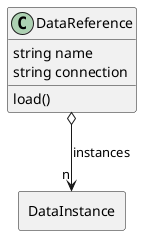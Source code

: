 @startuml

class "DataReference" as Model {
 string name
 string connection

 load()
 
}

rectangle "DataInstance" as DataInstance {
}

Model o--> "n" DataInstance : instances




@enduml
